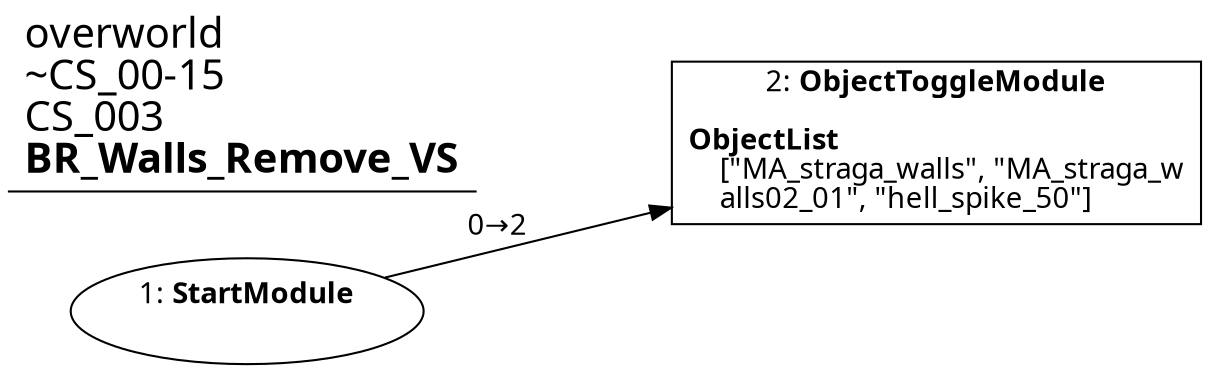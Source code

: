 digraph {
    layout = fdp;
    overlap = prism;
    sep = "+16";
    splines = spline;

    node [ shape = box ];

    graph [ fontname = "Segoe UI" ];
    node [ fontname = "Segoe UI" ];
    edge [ fontname = "Segoe UI" ];

    1 [ label = <1: <b>StartModule</b><br/><br/>> ];
    1 [ shape = oval ]
    1 [ pos = "0.273,-0.054!" ];
    1 -> 2 [ label = "0→2" ];

    2 [ label = <2: <b>ObjectToggleModule</b><br/><br/><b>ObjectList</b><br align="left"/>    [&quot;MA_straga_walls&quot;, &quot;MA_straga_w<br align="left"/>    alls02_01&quot;, &quot;hell_spike_50&quot;]<br align="left"/>> ];
    2 [ pos = "0.499,-0.012!" ];

    title [ pos = "0.272,-0.011000001!" ];
    title [ shape = underline ];
    title [ label = <<font point-size="20">overworld<br align="left"/>~CS_00-15<br align="left"/>CS_003<br align="left"/><b>BR_Walls_Remove_VS</b><br align="left"/></font>> ];
}
